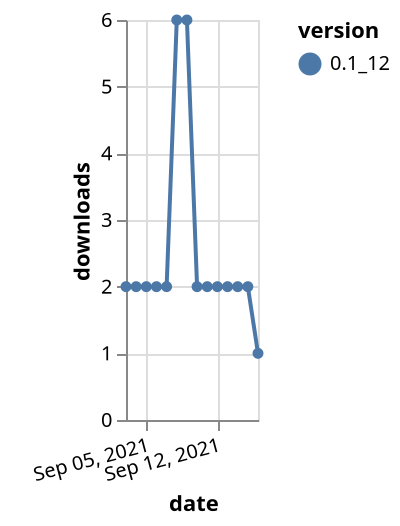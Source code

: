 {"$schema": "https://vega.github.io/schema/vega-lite/v5.json", "description": "A simple bar chart with embedded data.", "data": {"values": [{"date": "2021-09-03", "total": 4146, "delta": 2, "version": "0.1_12"}, {"date": "2021-09-04", "total": 4148, "delta": 2, "version": "0.1_12"}, {"date": "2021-09-05", "total": 4150, "delta": 2, "version": "0.1_12"}, {"date": "2021-09-06", "total": 4152, "delta": 2, "version": "0.1_12"}, {"date": "2021-09-07", "total": 4154, "delta": 2, "version": "0.1_12"}, {"date": "2021-09-08", "total": 4160, "delta": 6, "version": "0.1_12"}, {"date": "2021-09-09", "total": 4166, "delta": 6, "version": "0.1_12"}, {"date": "2021-09-10", "total": 4168, "delta": 2, "version": "0.1_12"}, {"date": "2021-09-11", "total": 4170, "delta": 2, "version": "0.1_12"}, {"date": "2021-09-12", "total": 4172, "delta": 2, "version": "0.1_12"}, {"date": "2021-09-13", "total": 4174, "delta": 2, "version": "0.1_12"}, {"date": "2021-09-14", "total": 4176, "delta": 2, "version": "0.1_12"}, {"date": "2021-09-15", "total": 4178, "delta": 2, "version": "0.1_12"}, {"date": "2021-09-16", "total": 4179, "delta": 1, "version": "0.1_12"}]}, "width": "container", "mark": {"type": "line", "point": {"filled": true}}, "encoding": {"x": {"field": "date", "type": "temporal", "timeUnit": "yearmonthdate", "title": "date", "axis": {"labelAngle": -15}}, "y": {"field": "delta", "type": "quantitative", "title": "downloads"}, "color": {"field": "version", "type": "nominal"}, "tooltip": {"field": "delta"}}}